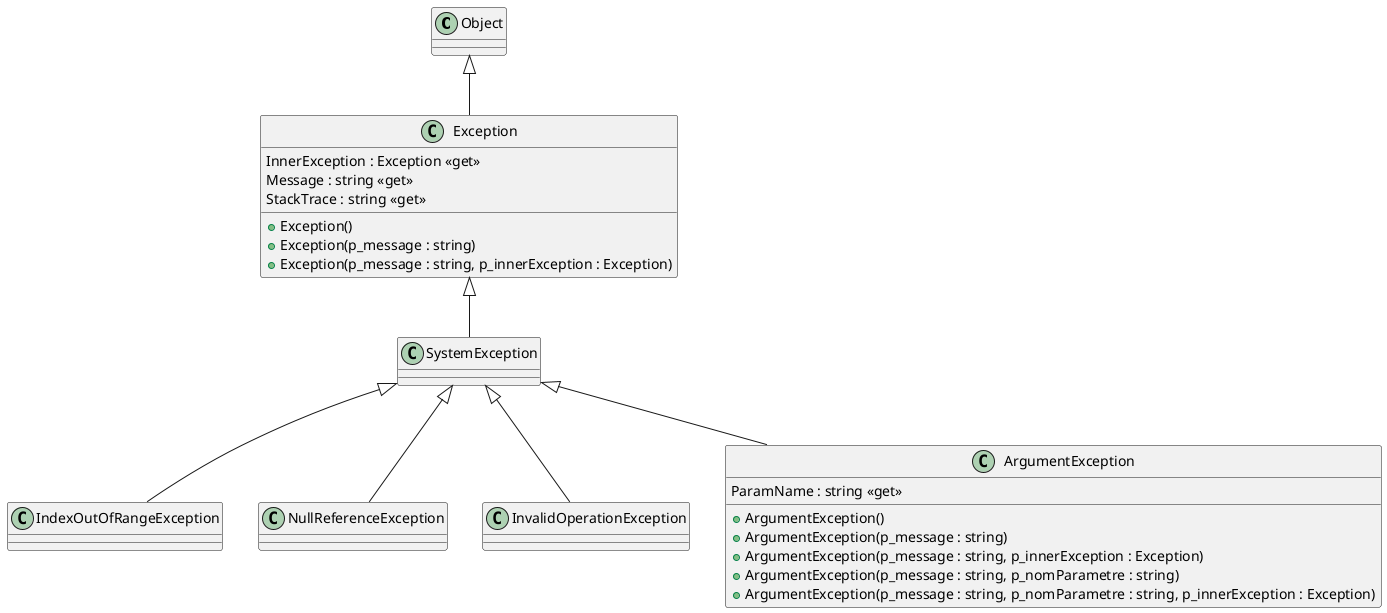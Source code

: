 @startuml Exception

Object <|-- Exception

Exception <|-- SystemException

SystemException <|-- IndexOutOfRangeException
SystemException <|-- NullReferenceException
SystemException <|-- InvalidOperationException

SystemException <|-- ArgumentException

class Exception {
    InnerException : Exception <<get>>
    Message : string <<get>>
    StackTrace : string <<get>>

    + Exception()
    + Exception(p_message : string)
    + Exception(p_message : string, p_innerException : Exception)

}

class ArgumentException {
    ParamName : string <<get>>

    + ArgumentException()
    + ArgumentException(p_message : string)
    + ArgumentException(p_message : string, p_innerException : Exception)
    + ArgumentException(p_message : string, p_nomParametre : string)
    + ArgumentException(p_message : string, p_nomParametre : string, p_innerException : Exception)

}

@enduml